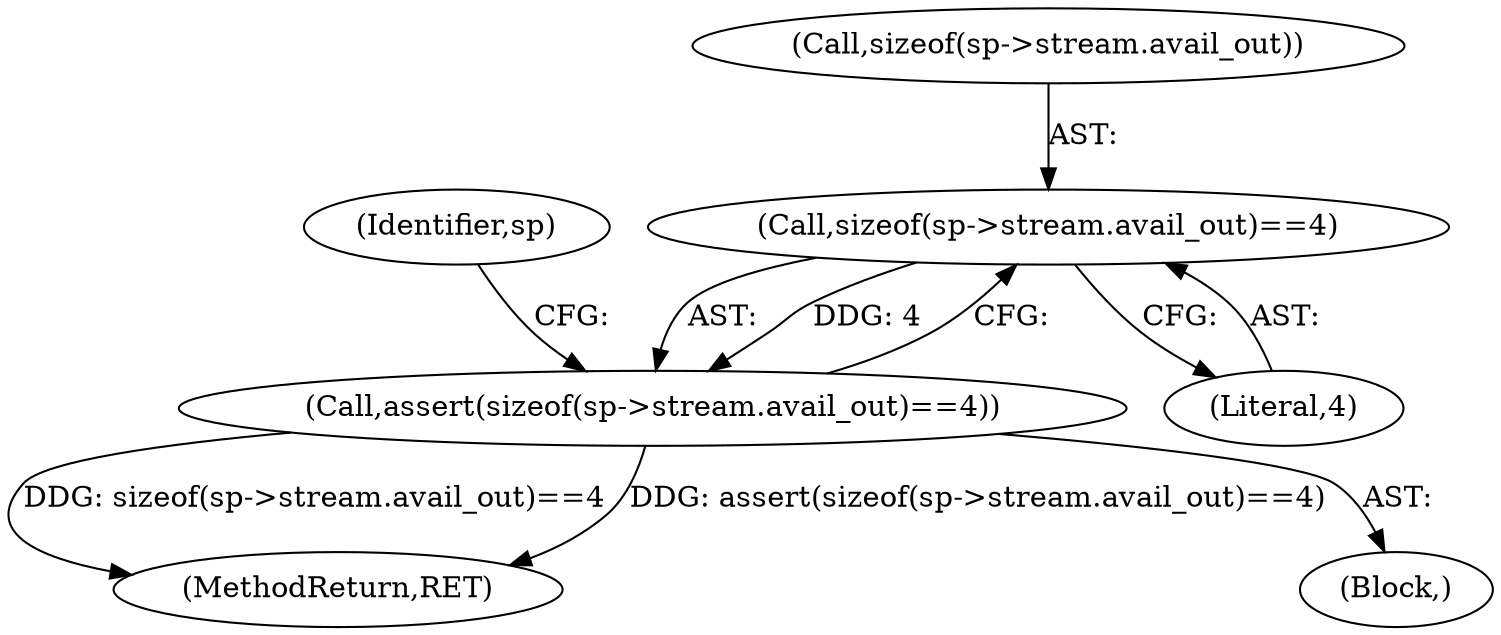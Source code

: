 digraph "0_libtiff_391e77fcd217e78b2c51342ac3ddb7100ecacdd2@API" {
"1000203" [label="(Call,sizeof(sp->stream.avail_out)==4)"];
"1000202" [label="(Call,assert(sizeof(sp->stream.avail_out)==4))"];
"1000204" [label="(Call,sizeof(sp->stream.avail_out))"];
"1000210" [label="(Literal,4)"];
"1000566" [label="(MethodReturn,RET)"];
"1000203" [label="(Call,sizeof(sp->stream.avail_out)==4)"];
"1000202" [label="(Call,assert(sizeof(sp->stream.avail_out)==4))"];
"1000113" [label="(Block,)"];
"1000214" [label="(Identifier,sp)"];
"1000203" -> "1000202"  [label="AST: "];
"1000203" -> "1000210"  [label="CFG: "];
"1000204" -> "1000203"  [label="AST: "];
"1000210" -> "1000203"  [label="AST: "];
"1000202" -> "1000203"  [label="CFG: "];
"1000203" -> "1000202"  [label="DDG: 4"];
"1000202" -> "1000113"  [label="AST: "];
"1000214" -> "1000202"  [label="CFG: "];
"1000202" -> "1000566"  [label="DDG: sizeof(sp->stream.avail_out)==4"];
"1000202" -> "1000566"  [label="DDG: assert(sizeof(sp->stream.avail_out)==4)"];
}
